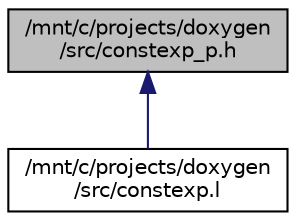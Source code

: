 digraph "/mnt/c/projects/doxygen/src/constexp_p.h"
{
 // LATEX_PDF_SIZE
  edge [fontname="Helvetica",fontsize="10",labelfontname="Helvetica",labelfontsize="10"];
  node [fontname="Helvetica",fontsize="10",shape=record];
  Node1 [label="/mnt/c/projects/doxygen\l/src/constexp_p.h",height=0.2,width=0.4,color="black", fillcolor="grey75", style="filled", fontcolor="black",tooltip="Private interface between Parser (constexp.y) and Lexer (constexp.l)"];
  Node1 -> Node2 [dir="back",color="midnightblue",fontsize="10",style="solid"];
  Node2 [label="/mnt/c/projects/doxygen\l/src/constexp.l",height=0.2,width=0.4,color="black", fillcolor="white", style="filled",URL="$constexp_8l.html",tooltip=" "];
}
